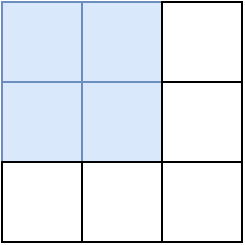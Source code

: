 <mxfile version="14.6.6" type="github">
  <diagram id="eG1OD61k7xLLFRcD4Kay" name="第 1 页">
    <mxGraphModel dx="1554" dy="771" grid="1" gridSize="10" guides="1" tooltips="1" connect="1" arrows="1" fold="1" page="1" pageScale="1" pageWidth="827" pageHeight="1169" math="0" shadow="0">
      <root>
        <mxCell id="0" />
        <mxCell id="1" parent="0" />
        <mxCell id="gKO_tg00dySMopG1dBUD-46" value="" style="rounded=0;whiteSpace=wrap;html=1;labelBackgroundColor=none;strokeColor=#6c8ebf;fillColor=#dae8fc;" vertex="1" parent="1">
          <mxGeometry width="40" height="40" as="geometry" />
        </mxCell>
        <mxCell id="gKO_tg00dySMopG1dBUD-47" value="" style="rounded=0;whiteSpace=wrap;html=1;labelBackgroundColor=none;strokeColor=#6c8ebf;fillColor=#dae8fc;" vertex="1" parent="1">
          <mxGeometry x="40" width="40" height="40" as="geometry" />
        </mxCell>
        <mxCell id="gKO_tg00dySMopG1dBUD-48" value="" style="rounded=0;whiteSpace=wrap;html=1;labelBackgroundColor=none;strokeColor=#000000;fillColor=none;gradientColor=none;" vertex="1" parent="1">
          <mxGeometry x="80" width="40" height="40" as="geometry" />
        </mxCell>
        <mxCell id="gKO_tg00dySMopG1dBUD-49" value="" style="rounded=0;whiteSpace=wrap;html=1;labelBackgroundColor=none;strokeColor=#6c8ebf;fillColor=#dae8fc;" vertex="1" parent="1">
          <mxGeometry y="40" width="40" height="40" as="geometry" />
        </mxCell>
        <mxCell id="gKO_tg00dySMopG1dBUD-50" value="" style="rounded=0;whiteSpace=wrap;html=1;labelBackgroundColor=none;strokeColor=#6c8ebf;fillColor=#dae8fc;" vertex="1" parent="1">
          <mxGeometry x="40" y="40" width="40" height="40" as="geometry" />
        </mxCell>
        <mxCell id="gKO_tg00dySMopG1dBUD-51" value="" style="rounded=0;whiteSpace=wrap;html=1;labelBackgroundColor=none;strokeColor=#000000;fillColor=none;gradientColor=none;" vertex="1" parent="1">
          <mxGeometry x="80" y="40" width="40" height="40" as="geometry" />
        </mxCell>
        <mxCell id="gKO_tg00dySMopG1dBUD-52" value="" style="rounded=0;whiteSpace=wrap;html=1;labelBackgroundColor=none;strokeColor=#000000;fillColor=none;gradientColor=none;" vertex="1" parent="1">
          <mxGeometry y="80" width="40" height="40" as="geometry" />
        </mxCell>
        <mxCell id="gKO_tg00dySMopG1dBUD-53" value="" style="rounded=0;whiteSpace=wrap;html=1;labelBackgroundColor=none;strokeColor=#000000;fillColor=none;gradientColor=none;" vertex="1" parent="1">
          <mxGeometry x="40" y="80" width="40" height="40" as="geometry" />
        </mxCell>
        <mxCell id="gKO_tg00dySMopG1dBUD-54" value="" style="rounded=0;whiteSpace=wrap;html=1;labelBackgroundColor=none;strokeColor=#000000;fillColor=none;gradientColor=none;" vertex="1" parent="1">
          <mxGeometry x="80" y="80" width="40" height="40" as="geometry" />
        </mxCell>
      </root>
    </mxGraphModel>
  </diagram>
</mxfile>
